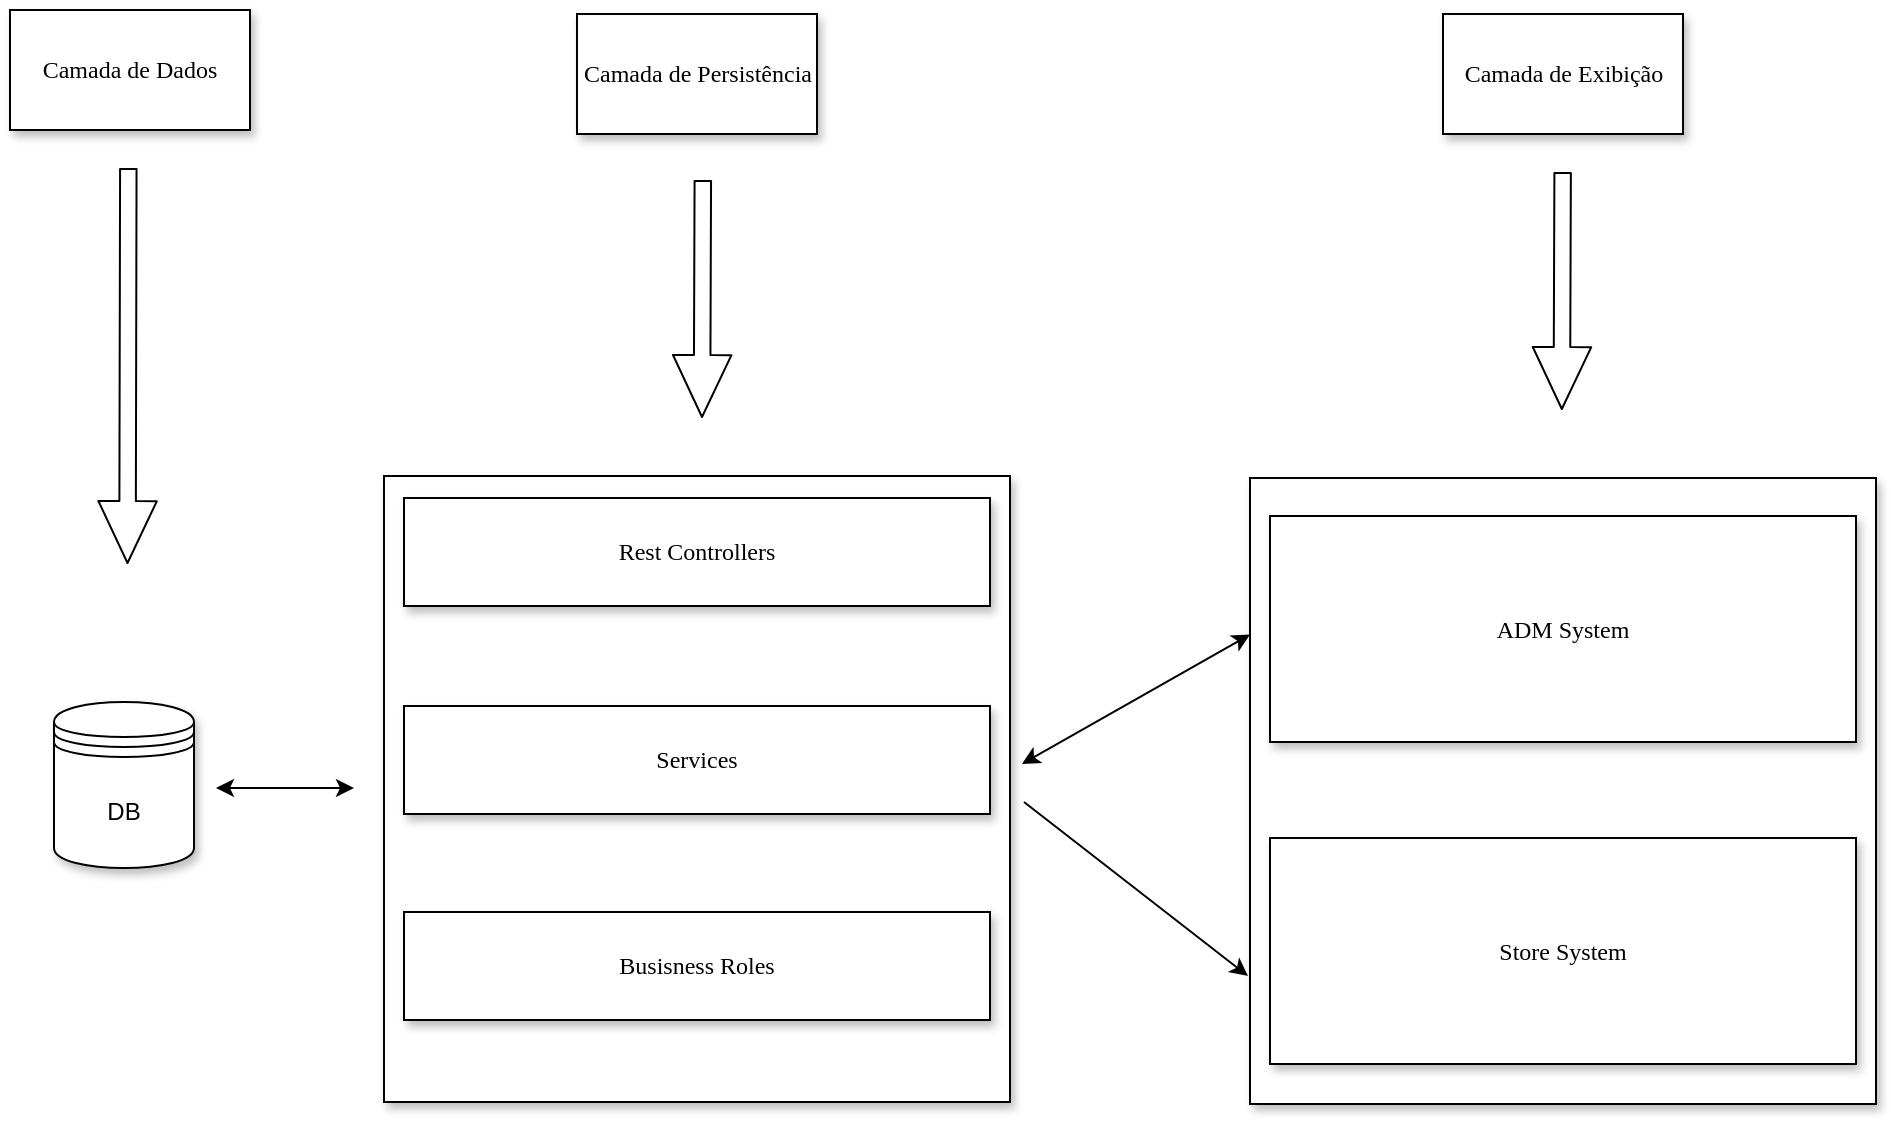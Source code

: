 <mxfile version="14.6.1" type="github"><diagram id="oa3_u9LaVyGLrzCqGVIn" name="Page-1"><mxGraphModel dx="1052" dy="902" grid="1" gridSize="10" guides="1" tooltips="1" connect="1" arrows="1" fold="1" page="1" pageScale="1" pageWidth="827" pageHeight="1169" background="#FFFFFF" math="0" shadow="0"><root><mxCell id="0"/><mxCell id="1" parent="0"/><mxCell id="ZxulWryZqwTL2dXwmLc7-18" value="DB" style="shape=datastore;whiteSpace=wrap;html=1;shadow=1;fillColor=#ffffff;gradientColor=#ffffff;" vertex="1" parent="1"><mxGeometry x="36" y="384" width="70" height="83" as="geometry"/></mxCell><object label="" id="ZxulWryZqwTL2dXwmLc7-22"><mxCell style="whiteSpace=wrap;html=1;aspect=fixed;shadow=1;fillColor=#ffffff;gradientColor=#ffffff;fontFamily=Verdana;fontStyle=2" vertex="1" parent="1"><mxGeometry x="201" y="271" width="313" height="313" as="geometry"/></mxCell></object><mxCell id="ZxulWryZqwTL2dXwmLc7-24" value="" style="endArrow=classic;startArrow=classic;html=1;fontFamily=Verdana;" edge="1" parent="1"><mxGeometry width="50" height="50" relative="1" as="geometry"><mxPoint x="117" y="427" as="sourcePoint"/><mxPoint x="186" y="427" as="targetPoint"/></mxGeometry></mxCell><mxCell id="ZxulWryZqwTL2dXwmLc7-28" value="Rest Controllers " style="rounded=0;whiteSpace=wrap;html=1;shadow=1;fontFamily=Verdana;fillColor=#ffffff;gradientColor=#ffffff;" vertex="1" parent="1"><mxGeometry x="211" y="282" width="293" height="54" as="geometry"/></mxCell><mxCell id="ZxulWryZqwTL2dXwmLc7-29" value="Services" style="rounded=0;whiteSpace=wrap;html=1;shadow=1;fontFamily=Verdana;fillColor=#ffffff;gradientColor=#ffffff;" vertex="1" parent="1"><mxGeometry x="211" y="386" width="293" height="54" as="geometry"/></mxCell><mxCell id="ZxulWryZqwTL2dXwmLc7-30" value="Busisness Roles" style="rounded=0;whiteSpace=wrap;html=1;shadow=1;fontFamily=Verdana;fillColor=#ffffff;gradientColor=#ffffff;" vertex="1" parent="1"><mxGeometry x="211" y="489" width="293" height="54" as="geometry"/></mxCell><mxCell id="ZxulWryZqwTL2dXwmLc7-31" value="" style="endArrow=classic;startArrow=classic;html=1;fontFamily=Verdana;entryX=0;entryY=0.25;entryDx=0;entryDy=0;" edge="1" parent="1" target="ZxulWryZqwTL2dXwmLc7-33"><mxGeometry width="50" height="50" relative="1" as="geometry"><mxPoint x="520" y="415" as="sourcePoint"/><mxPoint x="633" y="414" as="targetPoint"/></mxGeometry></mxCell><object label="" id="ZxulWryZqwTL2dXwmLc7-33"><mxCell style="whiteSpace=wrap;html=1;aspect=fixed;shadow=1;fillColor=#ffffff;gradientColor=#ffffff;fontFamily=Verdana;fontStyle=2" vertex="1" parent="1"><mxGeometry x="634" y="272" width="313" height="313" as="geometry"/></mxCell></object><mxCell id="ZxulWryZqwTL2dXwmLc7-35" value="Store System" style="rounded=0;whiteSpace=wrap;html=1;shadow=1;fontFamily=Verdana;fillColor=#ffffff;gradientColor=#ffffff;" vertex="1" parent="1"><mxGeometry x="644" y="452" width="293" height="113" as="geometry"/></mxCell><mxCell id="ZxulWryZqwTL2dXwmLc7-36" value="ADM System" style="rounded=0;whiteSpace=wrap;html=1;shadow=1;fontFamily=Verdana;fillColor=#ffffff;gradientColor=#ffffff;" vertex="1" parent="1"><mxGeometry x="644" y="291" width="293" height="113" as="geometry"/></mxCell><mxCell id="ZxulWryZqwTL2dXwmLc7-37" value="" style="endArrow=classic;html=1;fontFamily=Verdana;" edge="1" parent="1"><mxGeometry width="50" height="50" relative="1" as="geometry"><mxPoint x="521" y="434" as="sourcePoint"/><mxPoint x="633" y="521" as="targetPoint"/></mxGeometry></mxCell><mxCell id="ZxulWryZqwTL2dXwmLc7-39" value="Camada de Dados" style="rounded=0;whiteSpace=wrap;html=1;shadow=1;fontFamily=Verdana;fillColor=#ffffff;gradientColor=#ffffff;" vertex="1" parent="1"><mxGeometry x="14" y="38" width="120" height="60" as="geometry"/></mxCell><mxCell id="ZxulWryZqwTL2dXwmLc7-40" value="Camada de Persistência" style="rounded=0;whiteSpace=wrap;html=1;shadow=1;fontFamily=Verdana;fillColor=#ffffff;gradientColor=#ffffff;" vertex="1" parent="1"><mxGeometry x="297.5" y="40" width="120" height="60" as="geometry"/></mxCell><mxCell id="ZxulWryZqwTL2dXwmLc7-41" value="Camada de Exibição" style="rounded=0;whiteSpace=wrap;html=1;shadow=1;fontFamily=Verdana;fillColor=#ffffff;gradientColor=#ffffff;" vertex="1" parent="1"><mxGeometry x="730.5" y="40" width="120" height="60" as="geometry"/></mxCell><mxCell id="ZxulWryZqwTL2dXwmLc7-42" value="" style="shape=flexArrow;endArrow=classic;html=1;fontFamily=Verdana;width=8.235;endSize=9.988;" edge="1" parent="1"><mxGeometry width="50" height="50" relative="1" as="geometry"><mxPoint x="73.16" y="117" as="sourcePoint"/><mxPoint x="72.75" y="315" as="targetPoint"/></mxGeometry></mxCell><mxCell id="ZxulWryZqwTL2dXwmLc7-43" value="" style="shape=flexArrow;endArrow=classic;html=1;fontFamily=Verdana;width=8.235;endSize=9.988;" edge="1" parent="1"><mxGeometry width="50" height="50" relative="1" as="geometry"><mxPoint x="360.41" y="123" as="sourcePoint"/><mxPoint x="360" y="242" as="targetPoint"/></mxGeometry></mxCell><mxCell id="ZxulWryZqwTL2dXwmLc7-44" value="" style="shape=flexArrow;endArrow=classic;html=1;fontFamily=Verdana;width=8.235;endSize=9.988;" edge="1" parent="1"><mxGeometry width="50" height="50" relative="1" as="geometry"><mxPoint x="790.32" y="119" as="sourcePoint"/><mxPoint x="789.91" y="238" as="targetPoint"/></mxGeometry></mxCell></root></mxGraphModel></diagram></mxfile>